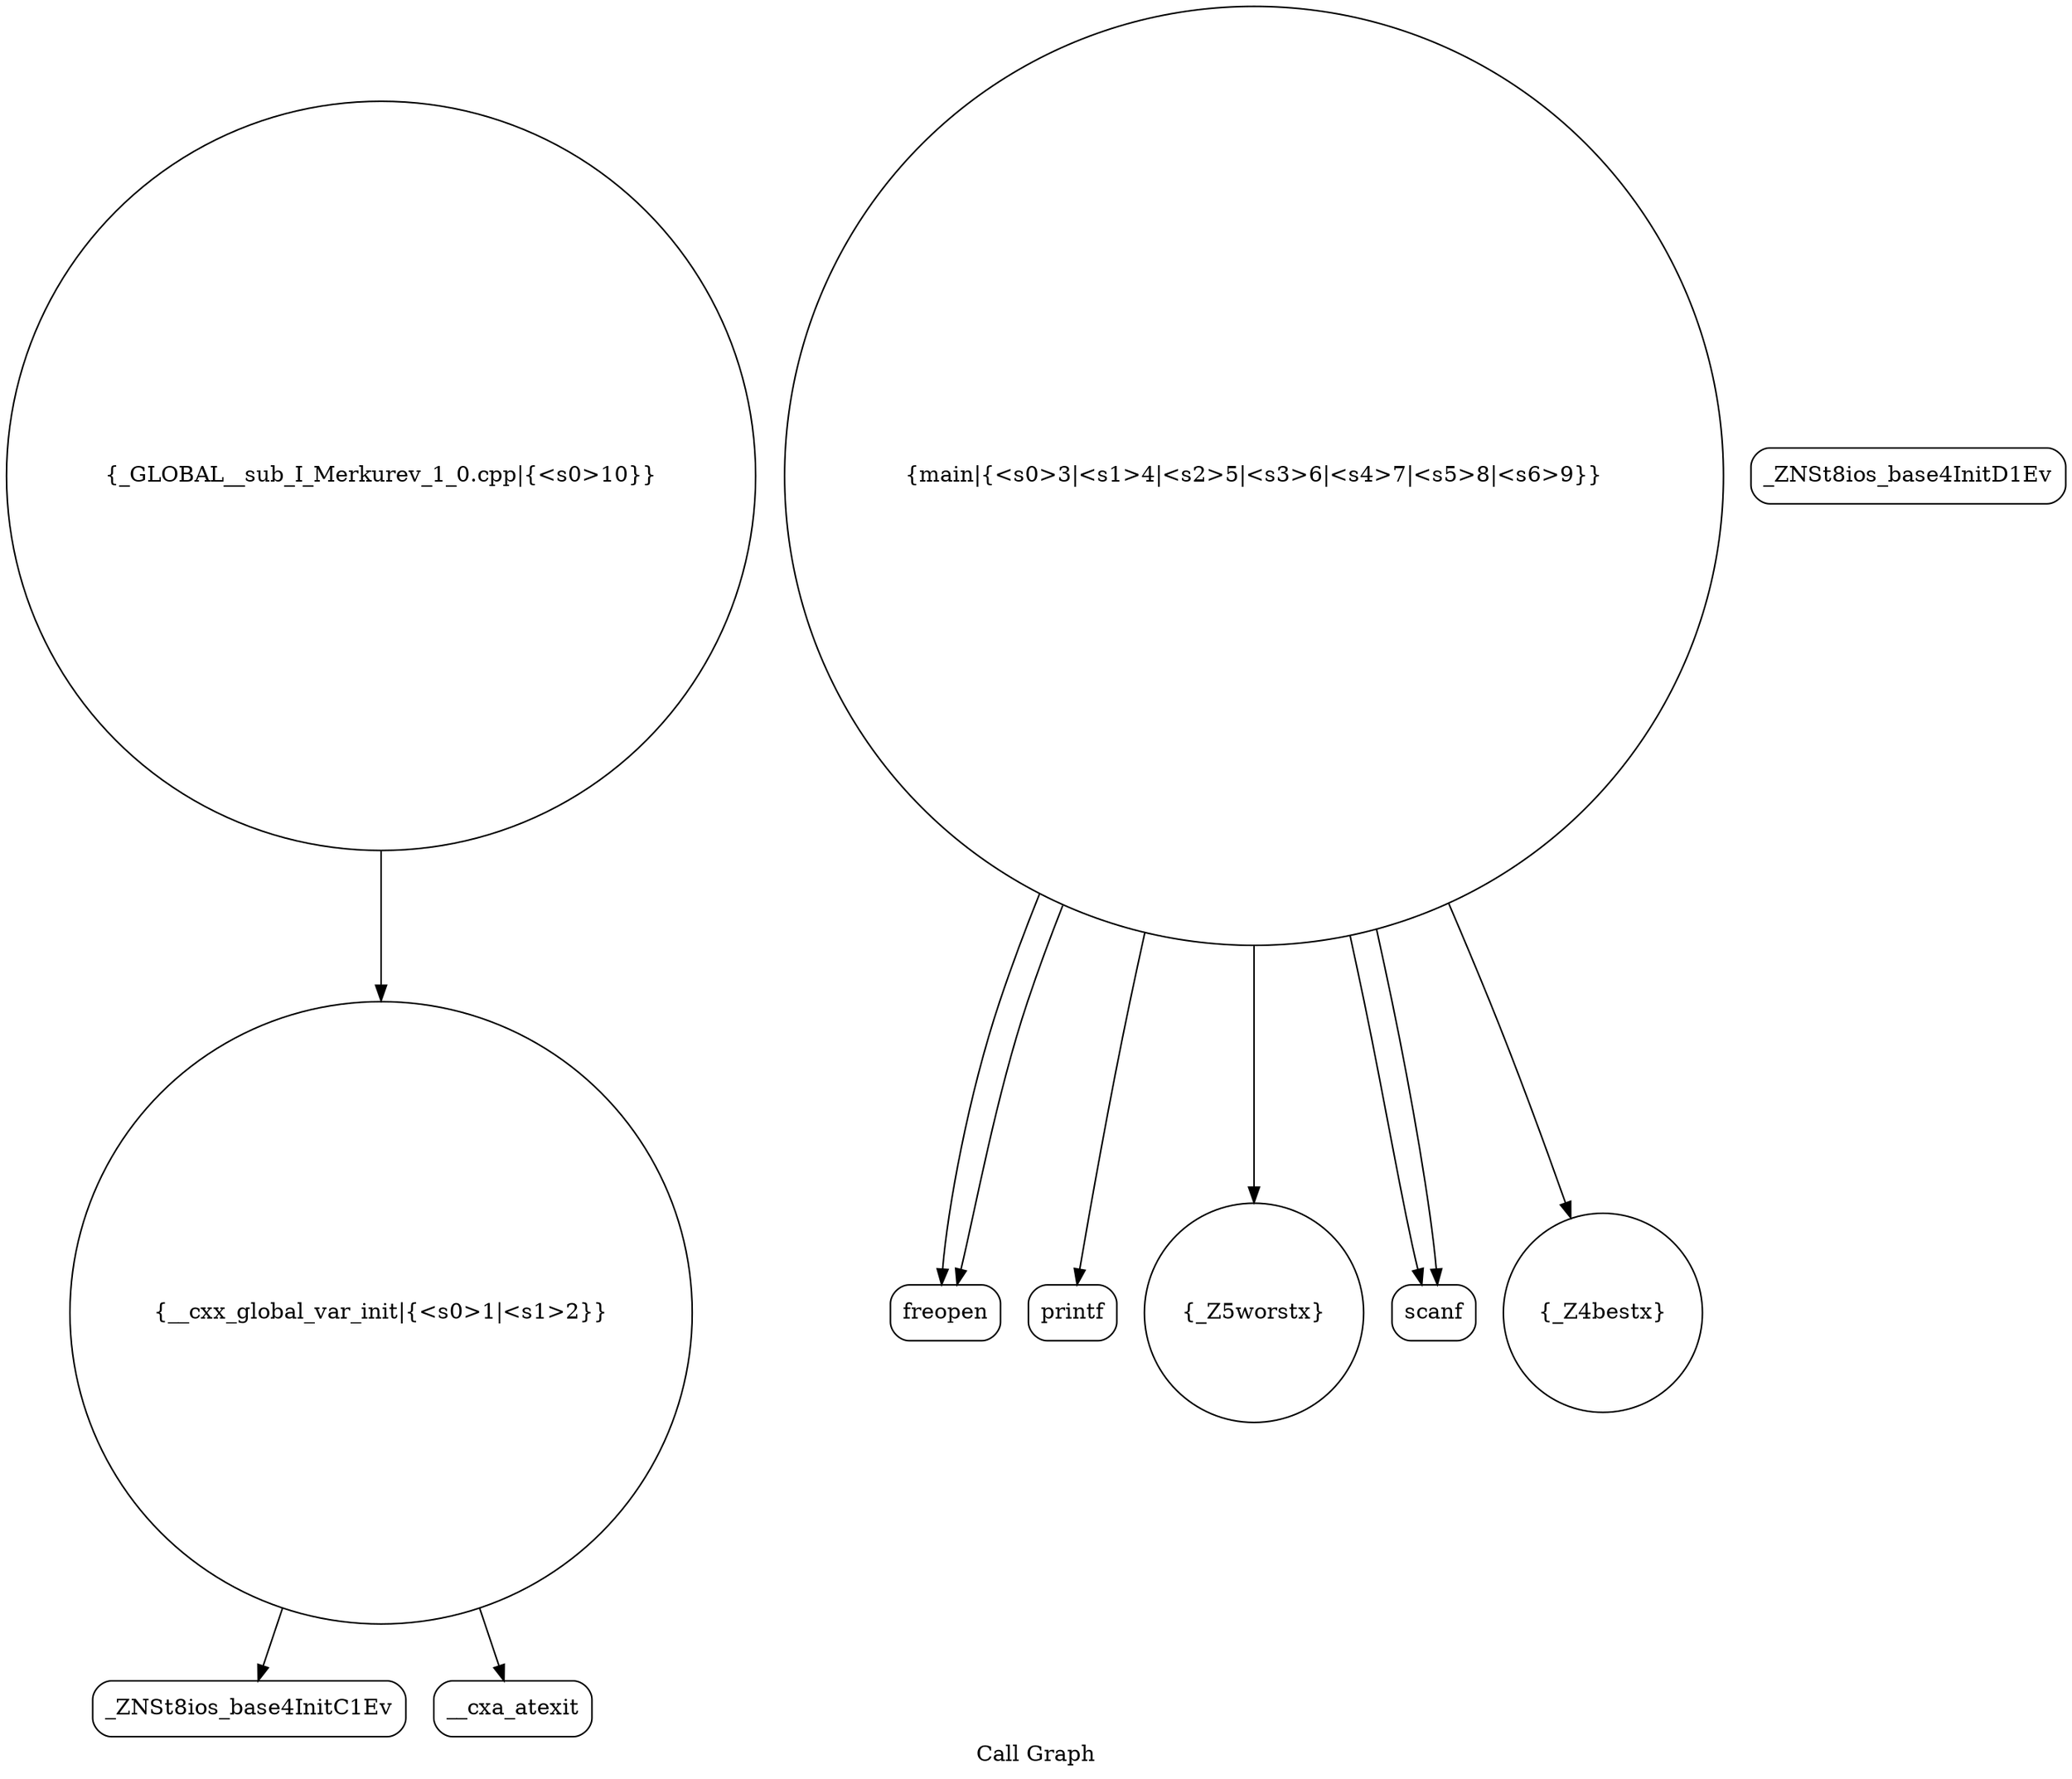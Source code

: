 digraph "Call Graph" {
	label="Call Graph";

	Node0x55fddbbad7f0 [shape=record,shape=circle,label="{__cxx_global_var_init|{<s0>1|<s1>2}}"];
	Node0x55fddbbad7f0:s0 -> Node0x55fddbbadc80[color=black];
	Node0x55fddbbad7f0:s1 -> Node0x55fddbbadd80[color=black];
	Node0x55fddbbadf80 [shape=record,shape=Mrecord,label="{freopen}"];
	Node0x55fddbbadd00 [shape=record,shape=Mrecord,label="{_ZNSt8ios_base4InitD1Ev}"];
	Node0x55fddbbae080 [shape=record,shape=Mrecord,label="{printf}"];
	Node0x55fddbbade00 [shape=record,shape=circle,label="{_Z5worstx}"];
	Node0x55fddbbadf00 [shape=record,shape=circle,label="{main|{<s0>3|<s1>4|<s2>5|<s3>6|<s4>7|<s5>8|<s6>9}}"];
	Node0x55fddbbadf00:s0 -> Node0x55fddbbadf80[color=black];
	Node0x55fddbbadf00:s1 -> Node0x55fddbbadf80[color=black];
	Node0x55fddbbadf00:s2 -> Node0x55fddbbae000[color=black];
	Node0x55fddbbadf00:s3 -> Node0x55fddbbae000[color=black];
	Node0x55fddbbadf00:s4 -> Node0x55fddbbade00[color=black];
	Node0x55fddbbadf00:s5 -> Node0x55fddbbade80[color=black];
	Node0x55fddbbadf00:s6 -> Node0x55fddbbae080[color=black];
	Node0x55fddbbadc80 [shape=record,shape=Mrecord,label="{_ZNSt8ios_base4InitC1Ev}"];
	Node0x55fddbbae000 [shape=record,shape=Mrecord,label="{scanf}"];
	Node0x55fddbbadd80 [shape=record,shape=Mrecord,label="{__cxa_atexit}"];
	Node0x55fddbbae100 [shape=record,shape=circle,label="{_GLOBAL__sub_I_Merkurev_1_0.cpp|{<s0>10}}"];
	Node0x55fddbbae100:s0 -> Node0x55fddbbad7f0[color=black];
	Node0x55fddbbade80 [shape=record,shape=circle,label="{_Z4bestx}"];
}
